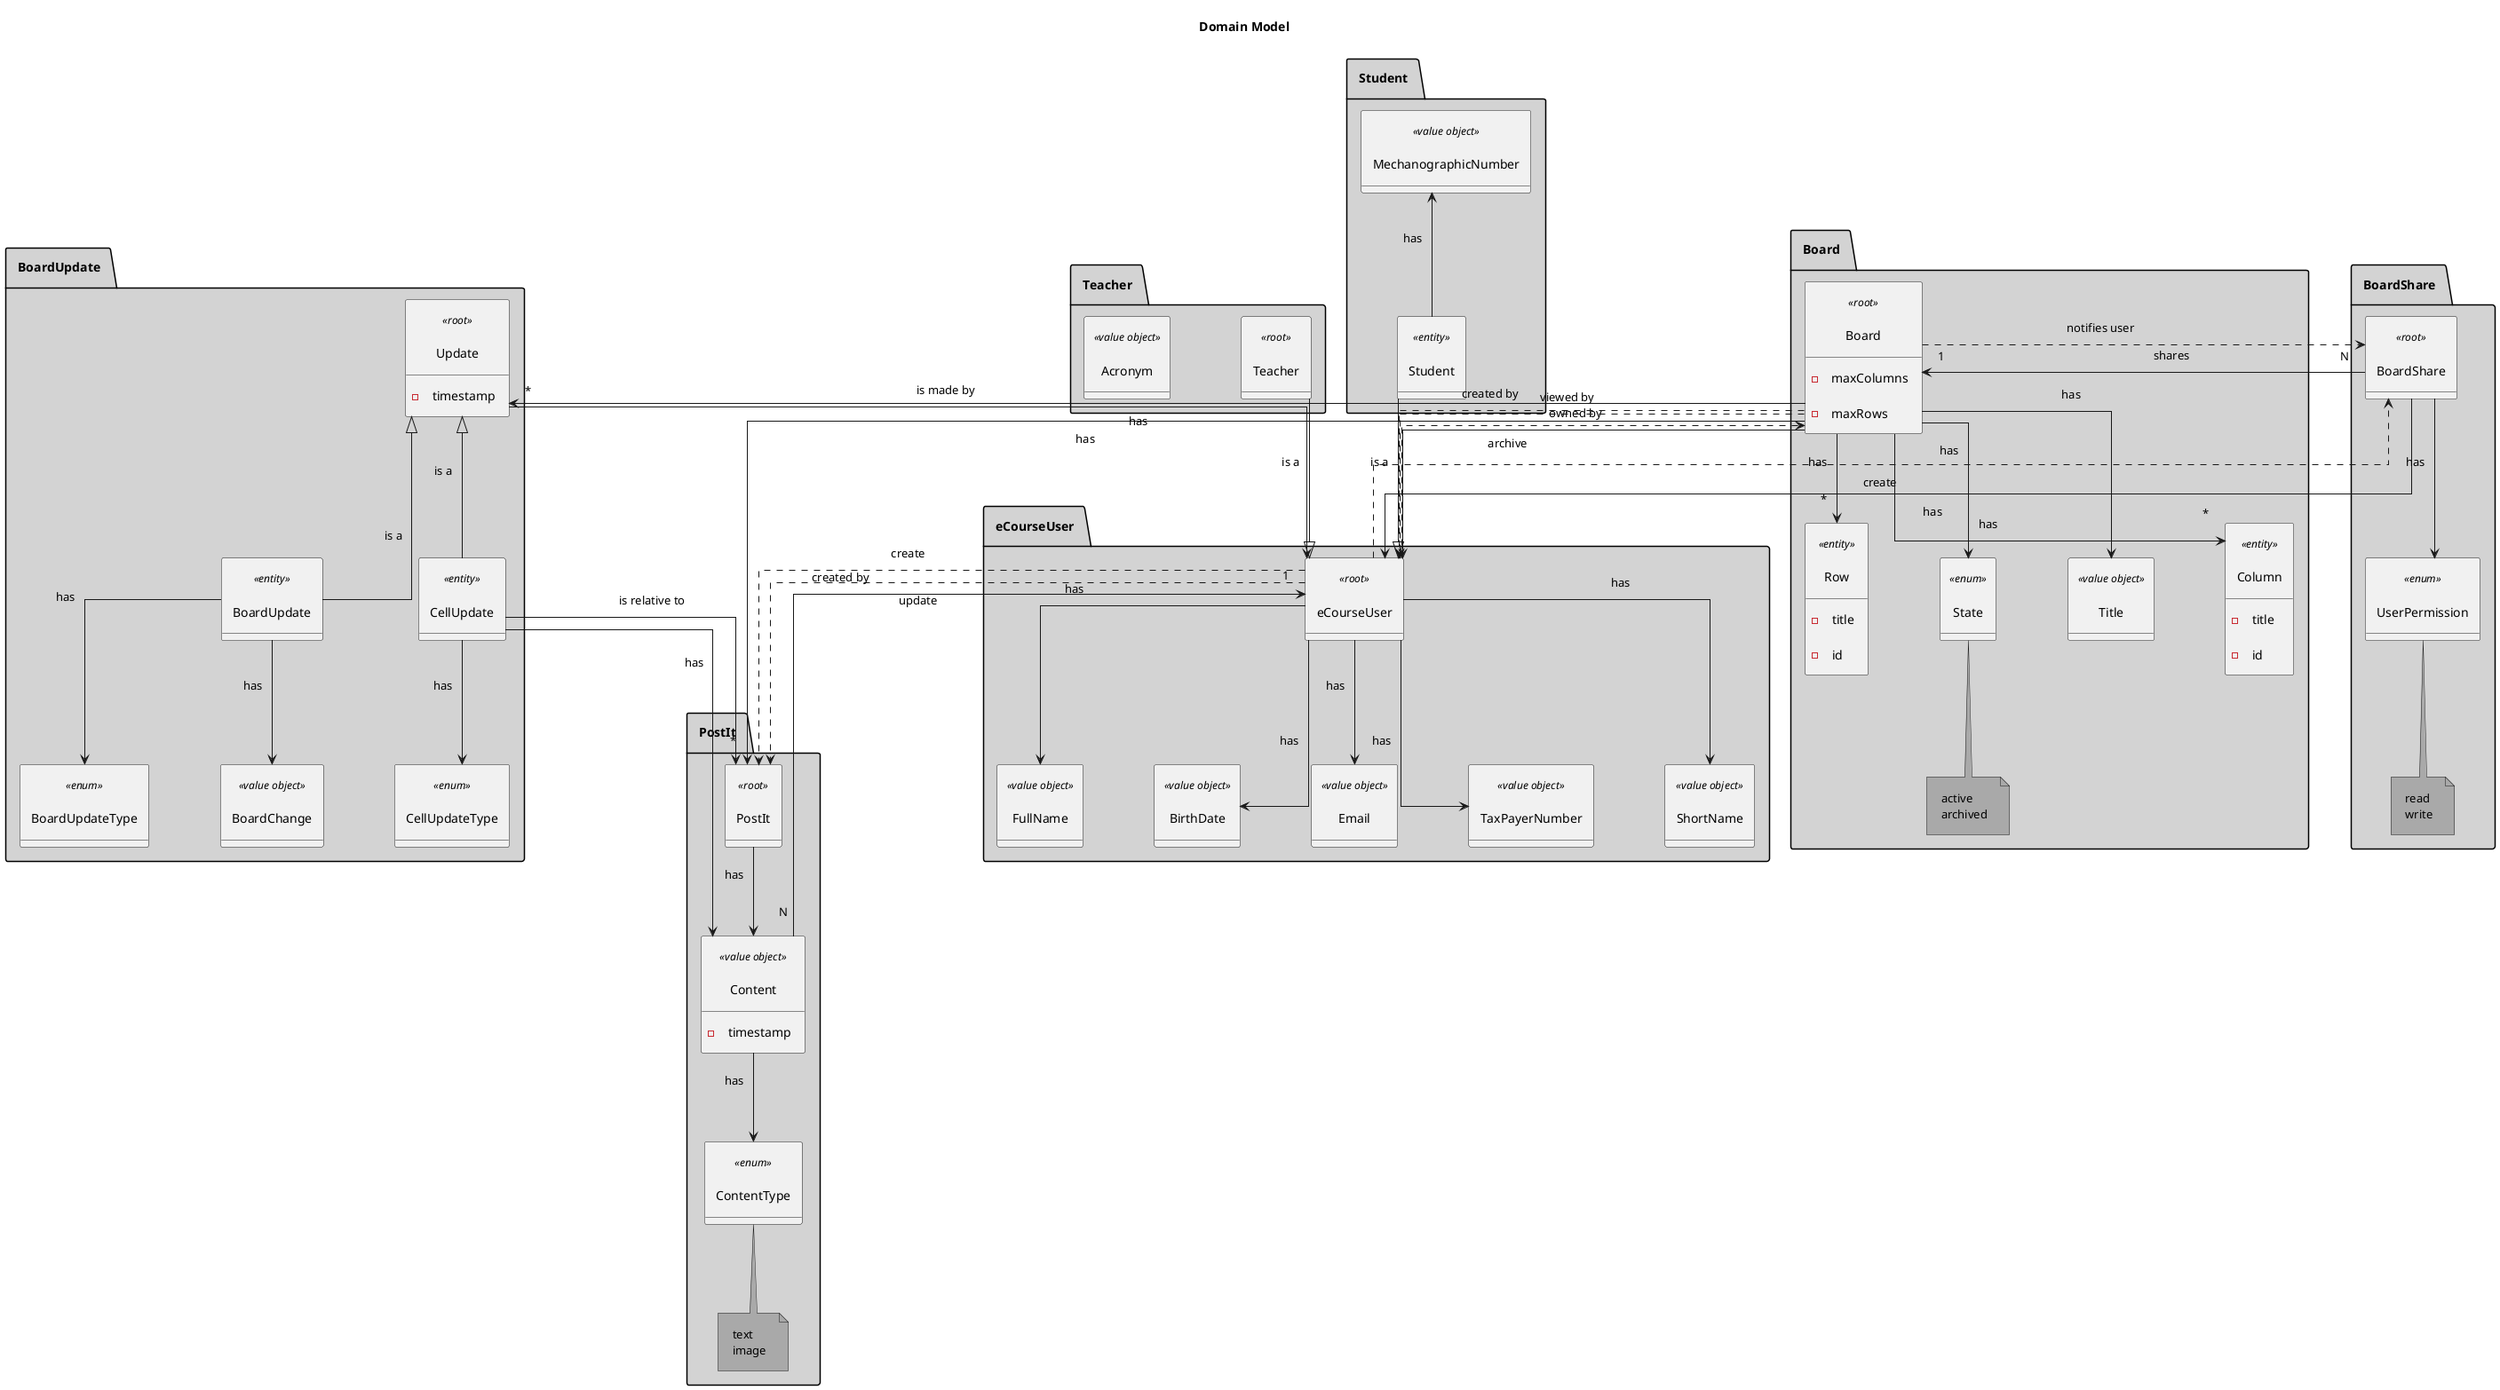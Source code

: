 @startuml
title "Domain Model"
left to right direction
top to bottom direction
skinparam padding 10
skinparam nodesep 80
skinparam ranksep 100
skinparam groupInheritance 1
skinparam linetype ortho
skinparam separation 1000
skinparam NoteBackgroundColor #A9A9A9
skinparam package {
    BackgroundColor #D3D3D3
    FontStyle bold
}

hide circle
hide methods

package eCourseUser{
  class eCourseUser <<root>>{
  }

  class ShortName <<value object>>{}
  class FullName <<value object>>{}
  class BirthDate <<value object>>{}
  class Email <<value object>>{}
  class TaxPayerNumber <<value object>>{}
}

package Teacher{
  class Teacher <<root>> {
  }

  class Acronym <<value object>>{}
}

package Student{
  class Student <<entity>>{
  }

  class MechanographicNumber <<value object>>{}
}

package Board{
  class Board <<root>> {
    - maxColumns
    - maxRows
  }

  class Title <<value object>> {}

  class Column <<entity>>{
    - title
    - id
  }

  class Row <<entity>>{
    - title
    - id
  }

  class State <<enum>> {}

  note bottom of State {
    active
    archived
  }
}

package BoardUpdate {
  class Update <<root>> {
    - timestamp
  }

  ' class UpdateType <<enum>> {}

  class BoardUpdate <<entity>> {}

  class CellUpdate <<entity>> {}

  class BoardUpdateType <<enum>> {}

  class CellUpdateType <<enum>> {}

  class BoardChange <<value object>> {}

}

package PostIt {
  class PostIt <<root>>{}

  class ContentType <<enum>>{}

  note bottom of ContentType {
    text
    image
  }

  class Content <<value object>>{
    -timestamp
  }
}

package BoardShare {
  class BoardShare <<root>>{}

  class UserPermission <<enum>>{}

    note bottom of UserPermission {
        read
        write
    }

}

MechanographicNumber <--Student.Student: has

Teacher.Teacher --|> eCourseUser.eCourseUser : is a
Student.Student --|> eCourseUser.eCourseUser : is a

eCourseUser.eCourseUser --> ShortName : has
eCourseUser.eCourseUser --> FullName : has
eCourseUser.eCourseUser --> BirthDate : has
eCourseUser.eCourseUser --> Email : has
eCourseUser.eCourseUser --> TaxPayerNumber : has
eCourseUser.eCourseUser ..> Board.Board: archive
eCourseUser.eCourseUser ..> BoardShare.BoardShare : create
eCourseUser.eCourseUser ..> PostIt.PostIt : create
eCourseUser.eCourseUser ..> PostIt.PostIt : update

Board.Board --> Board.Title : has
Board.Board --> "*" PostIt.PostIt : has
Board.Board --> "*" Board.Column : has
Board.Board --> "*" Board.Row : has
Board.Board --> eCourseUser.eCourseUser : owned by
Board.Board --> Board.State : has
Board.Board ..> BoardShare.BoardShare : notifies user
Board.Board ..> eCourseUser.eCourseUser : created by
Board.Board ..> eCourseUser.eCourseUser : viewed by

PostIt.PostIt --> PostIt.Content : has
PostIt.Content --> PostIt.ContentType : has
PostIt.Content "N"-->"1" eCourseUser.eCourseUser : created by

Board.Board --> "*" BoardUpdate.Update : has
BoardUpdate.Update <|-- BoardUpdate.CellUpdate : is a
BoardUpdate.Update <|-- BoardUpdate.BoardUpdate : is a
BoardUpdate.Update --> eCourseUser.eCourseUser : is made by

BoardUpdate.CellUpdate --> BoardUpdate.CellUpdateType : has
BoardUpdate.BoardUpdate --> BoardUpdate.BoardUpdateType : has
BoardUpdate.BoardUpdate --> BoardUpdate.BoardChange : has
BoardUpdate.CellUpdate --> PostIt.PostIt : is relative to
BoardUpdate.CellUpdate --> PostIt.Content : has

BoardShare.BoardShare "N"-->"1" Board.Board : shares
BoardShare.BoardShare --> eCourseUser.eCourseUser : has
BoardShare.BoardShare --> BoardShare.UserPermission : has
@enduml